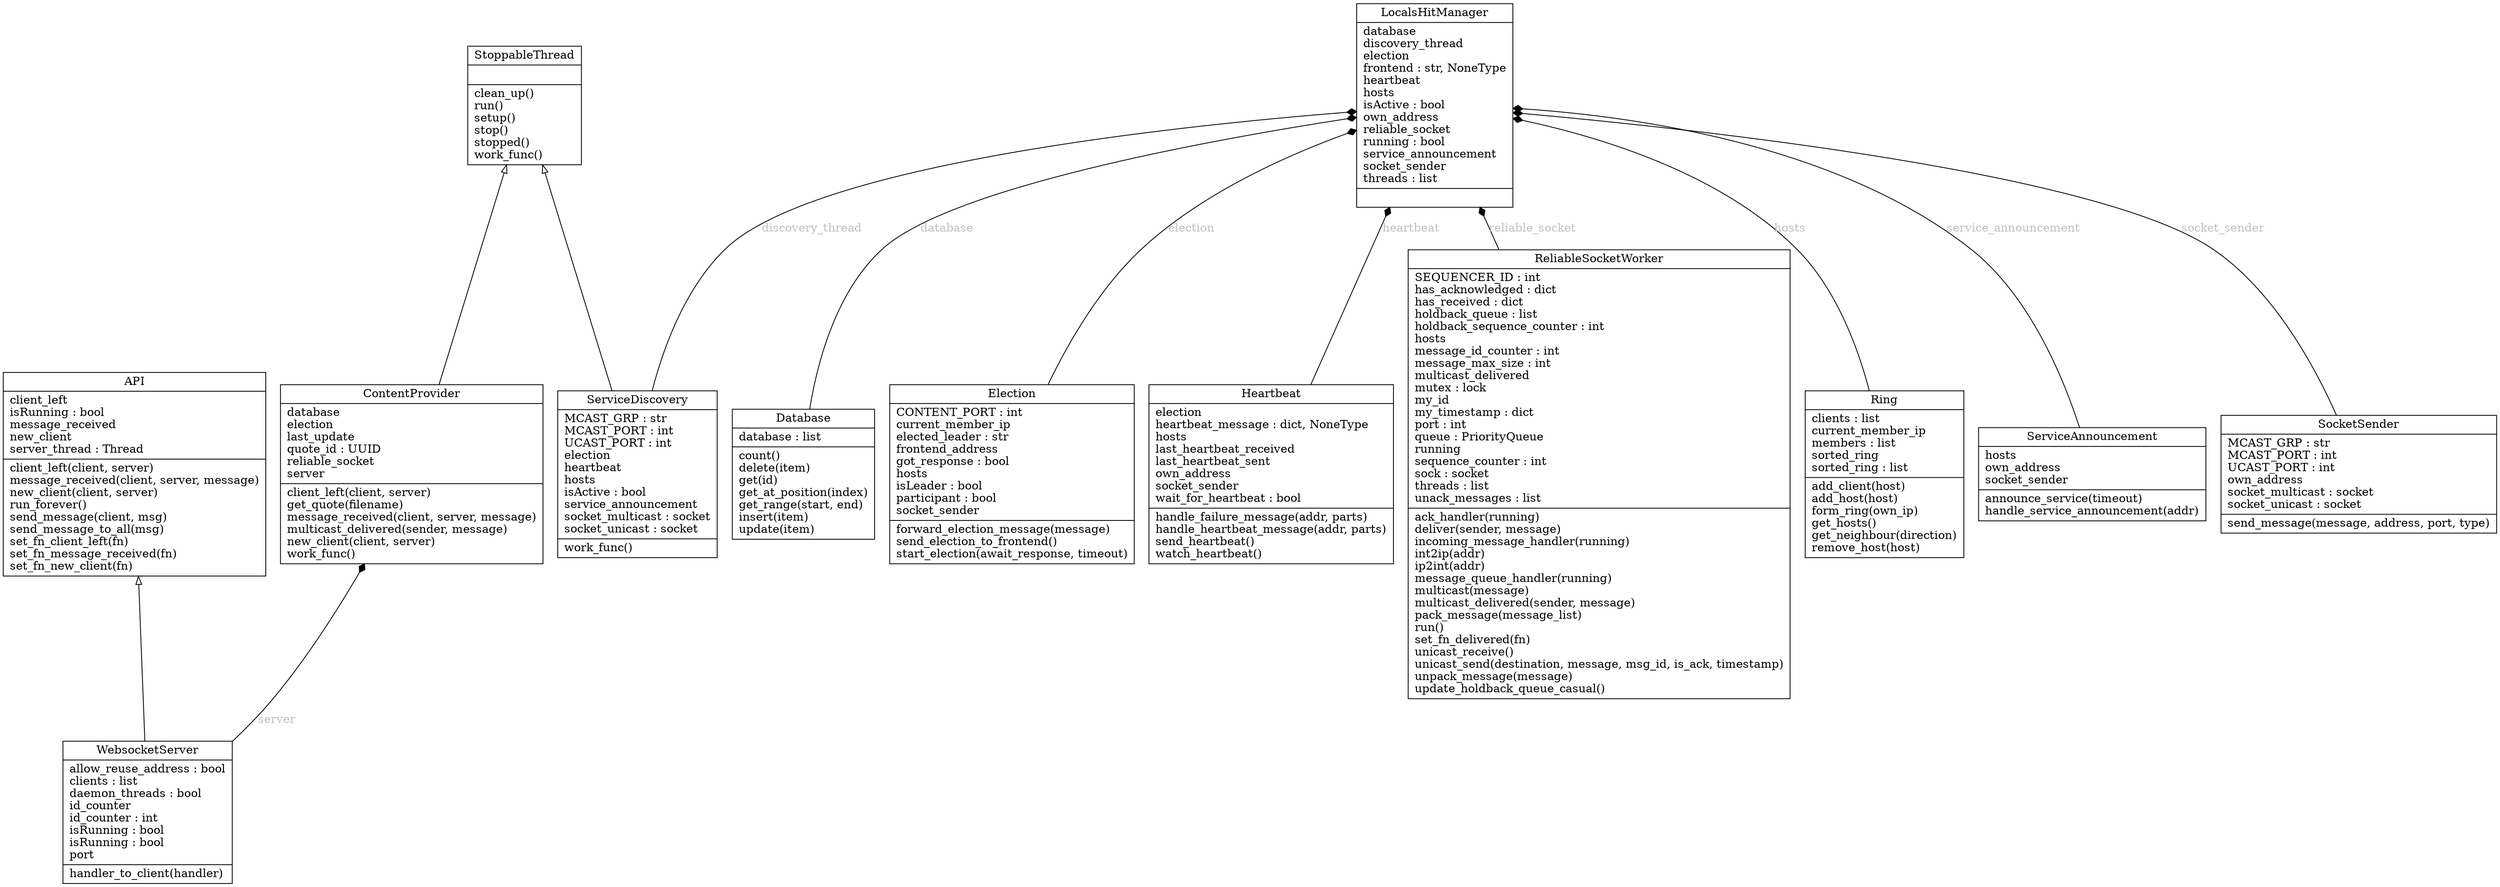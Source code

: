 digraph "classes_localshit" {
charset="utf-8"
rankdir=BT
"0" [label="{API|client_left\lisRunning : bool\lmessage_received\lnew_client\lserver_thread : Thread\l|client_left(client, server)\lmessage_received(client, server, message)\lnew_client(client, server)\lrun_forever()\lsend_message(client, msg)\lsend_message_to_all(msg)\lset_fn_client_left(fn)\lset_fn_message_received(fn)\lset_fn_new_client(fn)\l}", shape="record"];
"2" [label="{ContentProvider|database\lelection\llast_update\lquote_id : UUID\lreliable_socket\lserver\l|client_left(client, server)\lget_quote(filename)\lmessage_received(client, server, message)\lmulticast_delivered(sender, message)\lnew_client(client, server)\lwork_func()\l}", shape="record"];
"3" [label="{Database|database : list\l|count()\ldelete(item)\lget(id)\lget_at_position(index)\lget_range(start, end)\linsert(item)\lupdate(item)\l}", shape="record"];
"4" [label="{Election|CONTENT_PORT : int\lcurrent_member_ip\lelected_leader : str\lfrontend_address\lgot_response : bool\lhosts\lisLeader : bool\lparticipant : bool\lsocket_sender\l|forward_election_message(message)\lsend_election_to_frontend()\lstart_election(await_response, timeout)\l}", shape="record"];
"6" [label="{Heartbeat|election\lheartbeat_message : dict, NoneType\lhosts\llast_heartbeat_received\llast_heartbeat_sent\lown_address\lsocket_sender\lwait_for_heartbeat : bool\l|handle_failure_message(addr, parts)\lhandle_heartbeat_message(addr, parts)\lsend_heartbeat()\lwatch_heartbeat()\l}", shape="record"];
"7" [label="{LocalsHitManager|database\ldiscovery_thread\lelection\lfrontend : str, NoneType\lheartbeat\lhosts\lisActive : bool\lown_address\lreliable_socket\lrunning : bool\lservice_announcement\lsocket_sender\lthreads : list\l|}", shape="record"];
"9" [label="{ReliableSocketWorker|SEQUENCER_ID : int\lhas_acknowledged : dict\lhas_received : dict\lholdback_queue : list\lholdback_sequence_counter : int\lhosts\lmessage_id_counter : int\lmessage_max_size : int\lmulticast_delivered\lmutex : lock\lmy_id\lmy_timestamp : dict\lport : int\lqueue : PriorityQueue\lrunning\lsequence_counter : int\lsock : socket\lthreads : list\lunack_messages : list\l|ack_handler(running)\ldeliver(sender, message)\lincoming_message_handler(running)\lint2ip(addr)\lip2int(addr)\lmessage_queue_handler(running)\lmulticast(message)\lmulticast_delivered(sender, message)\lpack_message(message_list)\lrun()\lset_fn_delivered(fn)\lunicast_receive()\lunicast_send(destination, message, msg_id, is_ack, timestamp)\lunpack_message(message)\lupdate_holdback_queue_casual()\l}", shape="record"];
"10" [label="{Ring|clients : list\lcurrent_member_ip\lmembers : list\lsorted_ring\lsorted_ring : list\l|add_client(host)\ladd_host(host)\lform_ring(own_ip)\lget_hosts()\lget_neighbour(direction)\lremove_host(host)\l}", shape="record"];
"11" [label="{ServiceAnnouncement|hosts\lown_address\lsocket_sender\l|announce_service(timeout)\lhandle_service_announcement(addr)\l}", shape="record"];
"12" [label="{ServiceDiscovery|MCAST_GRP : str\lMCAST_PORT : int\lUCAST_PORT : int\lelection\lheartbeat\lhosts\lisActive : bool\lservice_announcement\lsocket_multicast : socket\lsocket_unicast : socket\l|work_func()\l}", shape="record"];
"13" [label="{SocketSender|MCAST_GRP : str\lMCAST_PORT : int\lUCAST_PORT : int\lown_address\lsocket_multicast : socket\lsocket_unicast : socket\l|send_message(message, address, port, type)\l}", shape="record"];
"14" [label="{StoppableThread|\l|clean_up()\lrun()\lsetup()\lstop()\lstopped()\lwork_func()\l}", shape="record"];
"17" [label="{WebsocketServer|allow_reuse_address : bool\lclients : list\ldaemon_threads : bool\lid_counter\lid_counter : int\lisRunning : bool\lisRunning : bool\lport\l|handler_to_client(handler)\l}", shape="record"];
"2" -> "14" [arrowhead="empty", arrowtail="none"];
"12" -> "14" [arrowhead="empty", arrowtail="none"];
"17" -> "0" [arrowhead="empty", arrowtail="none"];
"3" -> "7" [arrowhead="diamond", arrowtail="none", fontcolor="grey", label="database", style="solid"];
"4" -> "7" [arrowhead="diamond", arrowtail="none", fontcolor="grey", label="election", style="solid"];
"6" -> "7" [arrowhead="diamond", arrowtail="none", fontcolor="grey", label="heartbeat", style="solid"];
"9" -> "7" [arrowhead="diamond", arrowtail="none", fontcolor="grey", label="reliable_socket", style="solid"];
"10" -> "7" [arrowhead="diamond", arrowtail="none", fontcolor="grey", label="hosts", style="solid"];
"11" -> "7" [arrowhead="diamond", arrowtail="none", fontcolor="grey", label="service_announcement", style="solid"];
"12" -> "7" [arrowhead="diamond", arrowtail="none", fontcolor="grey", label="discovery_thread", style="solid"];
"13" -> "7" [arrowhead="diamond", arrowtail="none", fontcolor="grey", label="socket_sender", style="solid"];
"17" -> "2" [arrowhead="diamond", arrowtail="none", fontcolor="grey", label="server", style="solid"];
}
